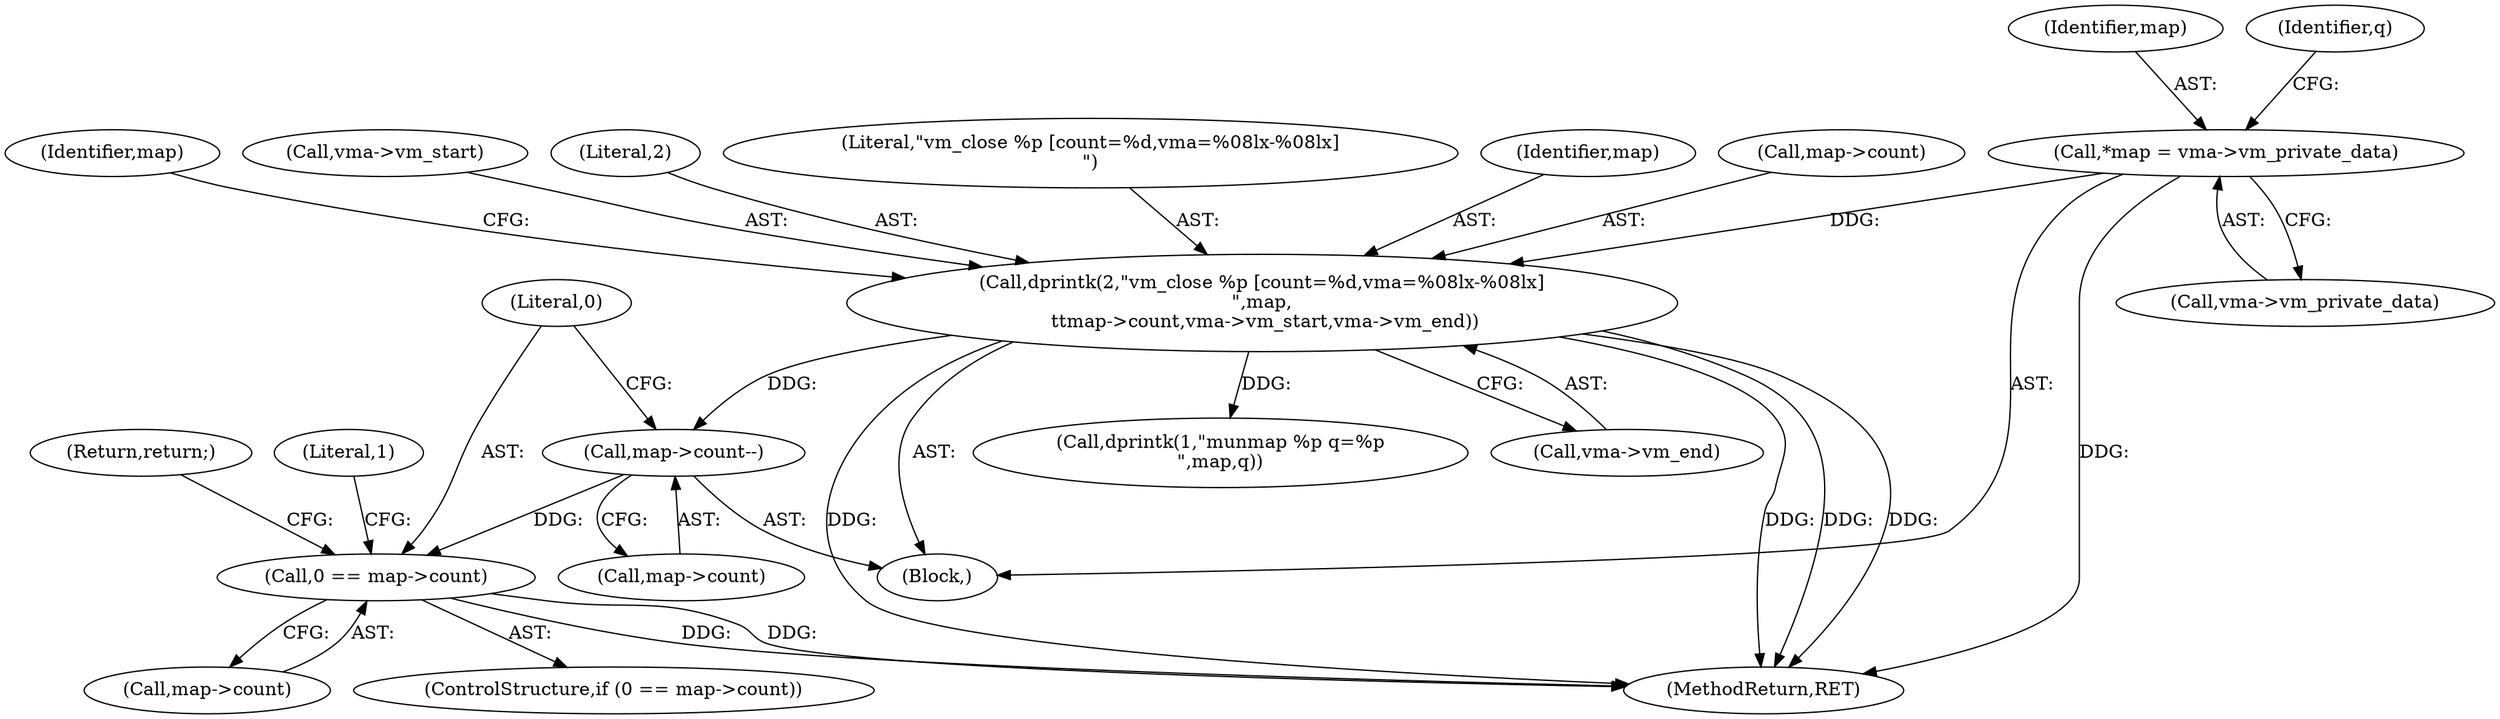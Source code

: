 digraph "0_linux_0b29669c065f60501e7289e1950fa2a618962358_0@pointer" {
"1000134" [label="(Call,0 == map->count)"];
"1000129" [label="(Call,map->count--)"];
"1000116" [label="(Call,dprintk(2,\"vm_close %p [count=%d,vma=%08lx-%08lx]\n\",map,\n \t\tmap->count,vma->vm_start,vma->vm_end))"];
"1000104" [label="(Call,*map = vma->vm_private_data)"];
"1000117" [label="(Literal,2)"];
"1000141" [label="(Literal,1)"];
"1000116" [label="(Call,dprintk(2,\"vm_close %p [count=%d,vma=%08lx-%08lx]\n\",map,\n \t\tmap->count,vma->vm_start,vma->vm_end))"];
"1000118" [label="(Literal,\"vm_close %p [count=%d,vma=%08lx-%08lx]\n\")"];
"1000105" [label="(Identifier,map)"];
"1000119" [label="(Identifier,map)"];
"1000136" [label="(Call,map->count)"];
"1000133" [label="(ControlStructure,if (0 == map->count))"];
"1000140" [label="(Call,dprintk(1,\"munmap %p q=%p\n\",map,q))"];
"1000120" [label="(Call,map->count)"];
"1000134" [label="(Call,0 == map->count)"];
"1000131" [label="(Identifier,map)"];
"1000213" [label="(MethodReturn,RET)"];
"1000102" [label="(Block,)"];
"1000130" [label="(Call,map->count)"];
"1000111" [label="(Identifier,q)"];
"1000135" [label="(Literal,0)"];
"1000212" [label="(Return,return;)"];
"1000104" [label="(Call,*map = vma->vm_private_data)"];
"1000126" [label="(Call,vma->vm_end)"];
"1000123" [label="(Call,vma->vm_start)"];
"1000106" [label="(Call,vma->vm_private_data)"];
"1000129" [label="(Call,map->count--)"];
"1000134" -> "1000133"  [label="AST: "];
"1000134" -> "1000136"  [label="CFG: "];
"1000135" -> "1000134"  [label="AST: "];
"1000136" -> "1000134"  [label="AST: "];
"1000141" -> "1000134"  [label="CFG: "];
"1000212" -> "1000134"  [label="CFG: "];
"1000134" -> "1000213"  [label="DDG: "];
"1000134" -> "1000213"  [label="DDG: "];
"1000129" -> "1000134"  [label="DDG: "];
"1000129" -> "1000102"  [label="AST: "];
"1000129" -> "1000130"  [label="CFG: "];
"1000130" -> "1000129"  [label="AST: "];
"1000135" -> "1000129"  [label="CFG: "];
"1000116" -> "1000129"  [label="DDG: "];
"1000116" -> "1000102"  [label="AST: "];
"1000116" -> "1000126"  [label="CFG: "];
"1000117" -> "1000116"  [label="AST: "];
"1000118" -> "1000116"  [label="AST: "];
"1000119" -> "1000116"  [label="AST: "];
"1000120" -> "1000116"  [label="AST: "];
"1000123" -> "1000116"  [label="AST: "];
"1000126" -> "1000116"  [label="AST: "];
"1000131" -> "1000116"  [label="CFG: "];
"1000116" -> "1000213"  [label="DDG: "];
"1000116" -> "1000213"  [label="DDG: "];
"1000116" -> "1000213"  [label="DDG: "];
"1000116" -> "1000213"  [label="DDG: "];
"1000104" -> "1000116"  [label="DDG: "];
"1000116" -> "1000140"  [label="DDG: "];
"1000104" -> "1000102"  [label="AST: "];
"1000104" -> "1000106"  [label="CFG: "];
"1000105" -> "1000104"  [label="AST: "];
"1000106" -> "1000104"  [label="AST: "];
"1000111" -> "1000104"  [label="CFG: "];
"1000104" -> "1000213"  [label="DDG: "];
}
